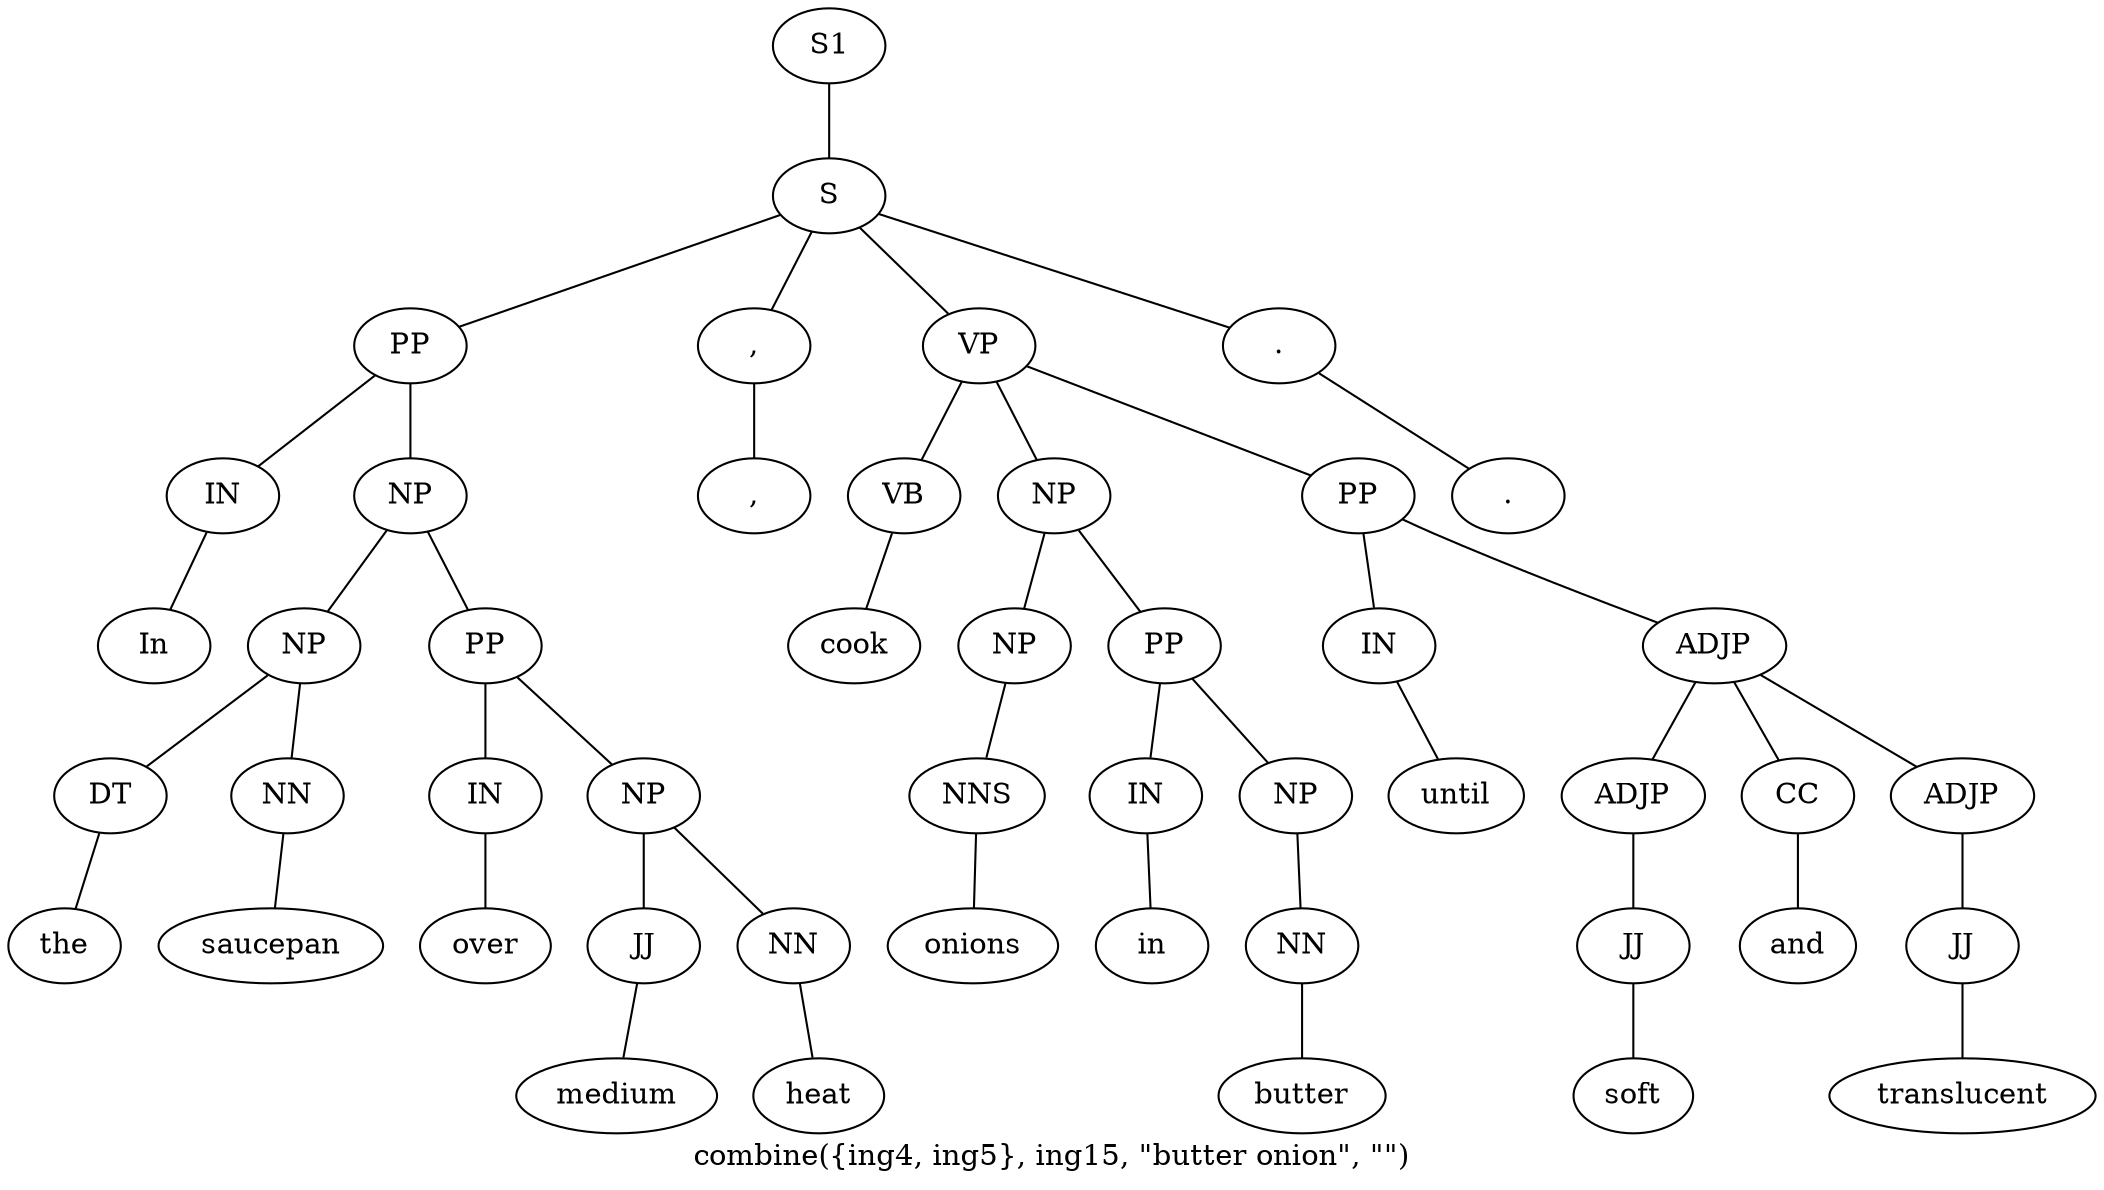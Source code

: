 graph SyntaxGraph {
	label = "combine({ing4, ing5}, ing15, \"butter onion\", \"\")";
	Node0 [label="S1"];
	Node1 [label="S"];
	Node2 [label="PP"];
	Node3 [label="IN"];
	Node4 [label="In"];
	Node5 [label="NP"];
	Node6 [label="NP"];
	Node7 [label="DT"];
	Node8 [label="the"];
	Node9 [label="NN"];
	Node10 [label="saucepan"];
	Node11 [label="PP"];
	Node12 [label="IN"];
	Node13 [label="over"];
	Node14 [label="NP"];
	Node15 [label="JJ"];
	Node16 [label="medium"];
	Node17 [label="NN"];
	Node18 [label="heat"];
	Node19 [label=","];
	Node20 [label=","];
	Node21 [label="VP"];
	Node22 [label="VB"];
	Node23 [label="cook"];
	Node24 [label="NP"];
	Node25 [label="NP"];
	Node26 [label="NNS"];
	Node27 [label="onions"];
	Node28 [label="PP"];
	Node29 [label="IN"];
	Node30 [label="in"];
	Node31 [label="NP"];
	Node32 [label="NN"];
	Node33 [label="butter"];
	Node34 [label="PP"];
	Node35 [label="IN"];
	Node36 [label="until"];
	Node37 [label="ADJP"];
	Node38 [label="ADJP"];
	Node39 [label="JJ"];
	Node40 [label="soft"];
	Node41 [label="CC"];
	Node42 [label="and"];
	Node43 [label="ADJP"];
	Node44 [label="JJ"];
	Node45 [label="translucent"];
	Node46 [label="."];
	Node47 [label="."];

	Node0 -- Node1;
	Node1 -- Node2;
	Node1 -- Node19;
	Node1 -- Node21;
	Node1 -- Node46;
	Node2 -- Node3;
	Node2 -- Node5;
	Node3 -- Node4;
	Node5 -- Node6;
	Node5 -- Node11;
	Node6 -- Node7;
	Node6 -- Node9;
	Node7 -- Node8;
	Node9 -- Node10;
	Node11 -- Node12;
	Node11 -- Node14;
	Node12 -- Node13;
	Node14 -- Node15;
	Node14 -- Node17;
	Node15 -- Node16;
	Node17 -- Node18;
	Node19 -- Node20;
	Node21 -- Node22;
	Node21 -- Node24;
	Node21 -- Node34;
	Node22 -- Node23;
	Node24 -- Node25;
	Node24 -- Node28;
	Node25 -- Node26;
	Node26 -- Node27;
	Node28 -- Node29;
	Node28 -- Node31;
	Node29 -- Node30;
	Node31 -- Node32;
	Node32 -- Node33;
	Node34 -- Node35;
	Node34 -- Node37;
	Node35 -- Node36;
	Node37 -- Node38;
	Node37 -- Node41;
	Node37 -- Node43;
	Node38 -- Node39;
	Node39 -- Node40;
	Node41 -- Node42;
	Node43 -- Node44;
	Node44 -- Node45;
	Node46 -- Node47;
}